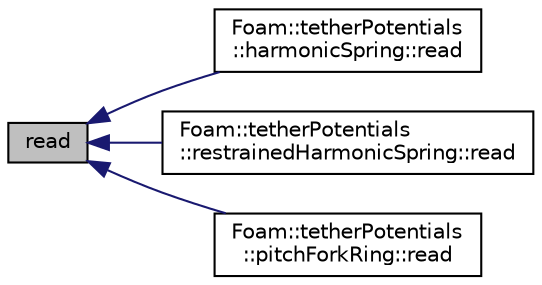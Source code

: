 digraph "read"
{
  bgcolor="transparent";
  edge [fontname="Helvetica",fontsize="10",labelfontname="Helvetica",labelfontsize="10"];
  node [fontname="Helvetica",fontsize="10",shape=record];
  rankdir="LR";
  Node1 [label="read",height=0.2,width=0.4,color="black", fillcolor="grey75", style="filled", fontcolor="black"];
  Node1 -> Node2 [dir="back",color="midnightblue",fontsize="10",style="solid",fontname="Helvetica"];
  Node2 [label="Foam::tetherPotentials\l::harmonicSpring::read",height=0.2,width=0.4,color="black",URL="$a00964.html#a90f63ba9be6a6529eed861f28787f825",tooltip="Read dictionary. "];
  Node1 -> Node3 [dir="back",color="midnightblue",fontsize="10",style="solid",fontname="Helvetica"];
  Node3 [label="Foam::tetherPotentials\l::restrainedHarmonicSpring::read",height=0.2,width=0.4,color="black",URL="$a02163.html#a90f63ba9be6a6529eed861f28787f825",tooltip="Read dictionary. "];
  Node1 -> Node4 [dir="back",color="midnightblue",fontsize="10",style="solid",fontname="Helvetica"];
  Node4 [label="Foam::tetherPotentials\l::pitchForkRing::read",height=0.2,width=0.4,color="black",URL="$a01854.html#a90f63ba9be6a6529eed861f28787f825",tooltip="Read dictionary. "];
}

